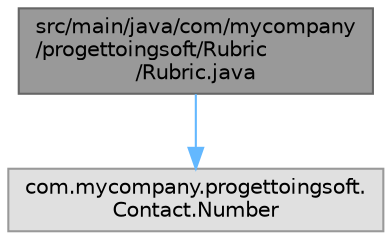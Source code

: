 digraph "src/main/java/com/mycompany/progettoingsoft/Rubric/Rubric.java"
{
 // LATEX_PDF_SIZE
  bgcolor="transparent";
  edge [fontname=Helvetica,fontsize=10,labelfontname=Helvetica,labelfontsize=10];
  node [fontname=Helvetica,fontsize=10,shape=box,height=0.2,width=0.4];
  Node1 [id="Node000001",label="src/main/java/com/mycompany\l/progettoingsoft/Rubric\l/Rubric.java",height=0.2,width=0.4,color="gray40", fillcolor="grey60", style="filled", fontcolor="black",tooltip="Questa classe si occupa di gestire un insieme di Contatti."];
  Node1 -> Node2 [id="edge1_Node000001_Node000002",color="steelblue1",style="solid",tooltip=" "];
  Node2 [id="Node000002",label="com.mycompany.progettoingsoft.\lContact.Number",height=0.2,width=0.4,color="grey60", fillcolor="#E0E0E0", style="filled",tooltip=" "];
}
